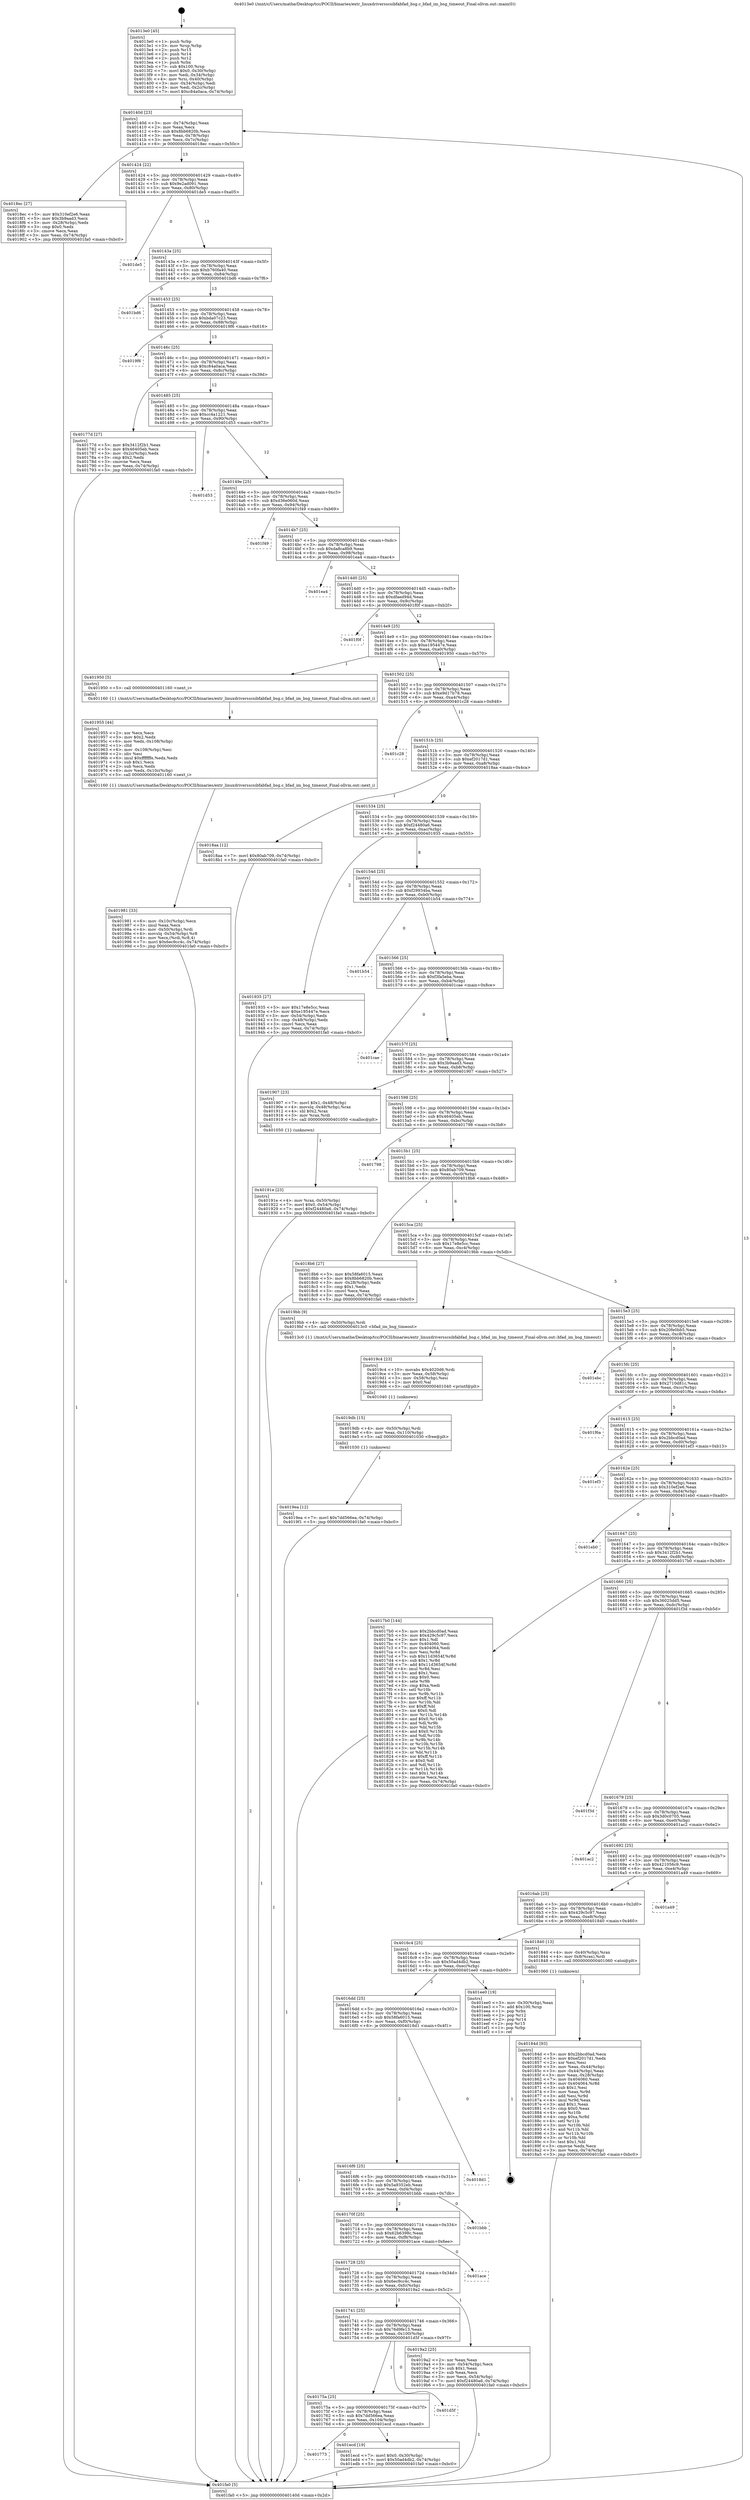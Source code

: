 digraph "0x4013e0" {
  label = "0x4013e0 (/mnt/c/Users/mathe/Desktop/tcc/POCII/binaries/extr_linuxdriversscsibfabfad_bsg.c_bfad_im_bsg_timeout_Final-ollvm.out::main(0))"
  labelloc = "t"
  node[shape=record]

  Entry [label="",width=0.3,height=0.3,shape=circle,fillcolor=black,style=filled]
  "0x40140d" [label="{
     0x40140d [23]\l
     | [instrs]\l
     &nbsp;&nbsp;0x40140d \<+3\>: mov -0x74(%rbp),%eax\l
     &nbsp;&nbsp;0x401410 \<+2\>: mov %eax,%ecx\l
     &nbsp;&nbsp;0x401412 \<+6\>: sub $0x8bb6820b,%ecx\l
     &nbsp;&nbsp;0x401418 \<+3\>: mov %eax,-0x78(%rbp)\l
     &nbsp;&nbsp;0x40141b \<+3\>: mov %ecx,-0x7c(%rbp)\l
     &nbsp;&nbsp;0x40141e \<+6\>: je 00000000004018ec \<main+0x50c\>\l
  }"]
  "0x4018ec" [label="{
     0x4018ec [27]\l
     | [instrs]\l
     &nbsp;&nbsp;0x4018ec \<+5\>: mov $0x310ef2e6,%eax\l
     &nbsp;&nbsp;0x4018f1 \<+5\>: mov $0x3b9aad3,%ecx\l
     &nbsp;&nbsp;0x4018f6 \<+3\>: mov -0x28(%rbp),%edx\l
     &nbsp;&nbsp;0x4018f9 \<+3\>: cmp $0x0,%edx\l
     &nbsp;&nbsp;0x4018fc \<+3\>: cmove %ecx,%eax\l
     &nbsp;&nbsp;0x4018ff \<+3\>: mov %eax,-0x74(%rbp)\l
     &nbsp;&nbsp;0x401902 \<+5\>: jmp 0000000000401fa0 \<main+0xbc0\>\l
  }"]
  "0x401424" [label="{
     0x401424 [22]\l
     | [instrs]\l
     &nbsp;&nbsp;0x401424 \<+5\>: jmp 0000000000401429 \<main+0x49\>\l
     &nbsp;&nbsp;0x401429 \<+3\>: mov -0x78(%rbp),%eax\l
     &nbsp;&nbsp;0x40142c \<+5\>: sub $0x9e2ad091,%eax\l
     &nbsp;&nbsp;0x401431 \<+3\>: mov %eax,-0x80(%rbp)\l
     &nbsp;&nbsp;0x401434 \<+6\>: je 0000000000401de5 \<main+0xa05\>\l
  }"]
  Exit [label="",width=0.3,height=0.3,shape=circle,fillcolor=black,style=filled,peripheries=2]
  "0x401de5" [label="{
     0x401de5\l
  }", style=dashed]
  "0x40143a" [label="{
     0x40143a [25]\l
     | [instrs]\l
     &nbsp;&nbsp;0x40143a \<+5\>: jmp 000000000040143f \<main+0x5f\>\l
     &nbsp;&nbsp;0x40143f \<+3\>: mov -0x78(%rbp),%eax\l
     &nbsp;&nbsp;0x401442 \<+5\>: sub $0xb760fa40,%eax\l
     &nbsp;&nbsp;0x401447 \<+6\>: mov %eax,-0x84(%rbp)\l
     &nbsp;&nbsp;0x40144d \<+6\>: je 0000000000401bd6 \<main+0x7f6\>\l
  }"]
  "0x401773" [label="{
     0x401773\l
  }", style=dashed]
  "0x401bd6" [label="{
     0x401bd6\l
  }", style=dashed]
  "0x401453" [label="{
     0x401453 [25]\l
     | [instrs]\l
     &nbsp;&nbsp;0x401453 \<+5\>: jmp 0000000000401458 \<main+0x78\>\l
     &nbsp;&nbsp;0x401458 \<+3\>: mov -0x78(%rbp),%eax\l
     &nbsp;&nbsp;0x40145b \<+5\>: sub $0xbda07c23,%eax\l
     &nbsp;&nbsp;0x401460 \<+6\>: mov %eax,-0x88(%rbp)\l
     &nbsp;&nbsp;0x401466 \<+6\>: je 00000000004019f6 \<main+0x616\>\l
  }"]
  "0x401ecd" [label="{
     0x401ecd [19]\l
     | [instrs]\l
     &nbsp;&nbsp;0x401ecd \<+7\>: movl $0x0,-0x30(%rbp)\l
     &nbsp;&nbsp;0x401ed4 \<+7\>: movl $0x50ad4db2,-0x74(%rbp)\l
     &nbsp;&nbsp;0x401edb \<+5\>: jmp 0000000000401fa0 \<main+0xbc0\>\l
  }"]
  "0x4019f6" [label="{
     0x4019f6\l
  }", style=dashed]
  "0x40146c" [label="{
     0x40146c [25]\l
     | [instrs]\l
     &nbsp;&nbsp;0x40146c \<+5\>: jmp 0000000000401471 \<main+0x91\>\l
     &nbsp;&nbsp;0x401471 \<+3\>: mov -0x78(%rbp),%eax\l
     &nbsp;&nbsp;0x401474 \<+5\>: sub $0xc84a0aca,%eax\l
     &nbsp;&nbsp;0x401479 \<+6\>: mov %eax,-0x8c(%rbp)\l
     &nbsp;&nbsp;0x40147f \<+6\>: je 000000000040177d \<main+0x39d\>\l
  }"]
  "0x40175a" [label="{
     0x40175a [25]\l
     | [instrs]\l
     &nbsp;&nbsp;0x40175a \<+5\>: jmp 000000000040175f \<main+0x37f\>\l
     &nbsp;&nbsp;0x40175f \<+3\>: mov -0x78(%rbp),%eax\l
     &nbsp;&nbsp;0x401762 \<+5\>: sub $0x7dd566ea,%eax\l
     &nbsp;&nbsp;0x401767 \<+6\>: mov %eax,-0x104(%rbp)\l
     &nbsp;&nbsp;0x40176d \<+6\>: je 0000000000401ecd \<main+0xaed\>\l
  }"]
  "0x40177d" [label="{
     0x40177d [27]\l
     | [instrs]\l
     &nbsp;&nbsp;0x40177d \<+5\>: mov $0x3412f2b1,%eax\l
     &nbsp;&nbsp;0x401782 \<+5\>: mov $0x46405eb,%ecx\l
     &nbsp;&nbsp;0x401787 \<+3\>: mov -0x2c(%rbp),%edx\l
     &nbsp;&nbsp;0x40178a \<+3\>: cmp $0x2,%edx\l
     &nbsp;&nbsp;0x40178d \<+3\>: cmovne %ecx,%eax\l
     &nbsp;&nbsp;0x401790 \<+3\>: mov %eax,-0x74(%rbp)\l
     &nbsp;&nbsp;0x401793 \<+5\>: jmp 0000000000401fa0 \<main+0xbc0\>\l
  }"]
  "0x401485" [label="{
     0x401485 [25]\l
     | [instrs]\l
     &nbsp;&nbsp;0x401485 \<+5\>: jmp 000000000040148a \<main+0xaa\>\l
     &nbsp;&nbsp;0x40148a \<+3\>: mov -0x78(%rbp),%eax\l
     &nbsp;&nbsp;0x40148d \<+5\>: sub $0xcc4a1221,%eax\l
     &nbsp;&nbsp;0x401492 \<+6\>: mov %eax,-0x90(%rbp)\l
     &nbsp;&nbsp;0x401498 \<+6\>: je 0000000000401d53 \<main+0x973\>\l
  }"]
  "0x401fa0" [label="{
     0x401fa0 [5]\l
     | [instrs]\l
     &nbsp;&nbsp;0x401fa0 \<+5\>: jmp 000000000040140d \<main+0x2d\>\l
  }"]
  "0x4013e0" [label="{
     0x4013e0 [45]\l
     | [instrs]\l
     &nbsp;&nbsp;0x4013e0 \<+1\>: push %rbp\l
     &nbsp;&nbsp;0x4013e1 \<+3\>: mov %rsp,%rbp\l
     &nbsp;&nbsp;0x4013e4 \<+2\>: push %r15\l
     &nbsp;&nbsp;0x4013e6 \<+2\>: push %r14\l
     &nbsp;&nbsp;0x4013e8 \<+2\>: push %r12\l
     &nbsp;&nbsp;0x4013ea \<+1\>: push %rbx\l
     &nbsp;&nbsp;0x4013eb \<+7\>: sub $0x100,%rsp\l
     &nbsp;&nbsp;0x4013f2 \<+7\>: movl $0x0,-0x30(%rbp)\l
     &nbsp;&nbsp;0x4013f9 \<+3\>: mov %edi,-0x34(%rbp)\l
     &nbsp;&nbsp;0x4013fc \<+4\>: mov %rsi,-0x40(%rbp)\l
     &nbsp;&nbsp;0x401400 \<+3\>: mov -0x34(%rbp),%edi\l
     &nbsp;&nbsp;0x401403 \<+3\>: mov %edi,-0x2c(%rbp)\l
     &nbsp;&nbsp;0x401406 \<+7\>: movl $0xc84a0aca,-0x74(%rbp)\l
  }"]
  "0x401d5f" [label="{
     0x401d5f\l
  }", style=dashed]
  "0x401d53" [label="{
     0x401d53\l
  }", style=dashed]
  "0x40149e" [label="{
     0x40149e [25]\l
     | [instrs]\l
     &nbsp;&nbsp;0x40149e \<+5\>: jmp 00000000004014a3 \<main+0xc3\>\l
     &nbsp;&nbsp;0x4014a3 \<+3\>: mov -0x78(%rbp),%eax\l
     &nbsp;&nbsp;0x4014a6 \<+5\>: sub $0xd36e060d,%eax\l
     &nbsp;&nbsp;0x4014ab \<+6\>: mov %eax,-0x94(%rbp)\l
     &nbsp;&nbsp;0x4014b1 \<+6\>: je 0000000000401f49 \<main+0xb69\>\l
  }"]
  "0x4019ea" [label="{
     0x4019ea [12]\l
     | [instrs]\l
     &nbsp;&nbsp;0x4019ea \<+7\>: movl $0x7dd566ea,-0x74(%rbp)\l
     &nbsp;&nbsp;0x4019f1 \<+5\>: jmp 0000000000401fa0 \<main+0xbc0\>\l
  }"]
  "0x401f49" [label="{
     0x401f49\l
  }", style=dashed]
  "0x4014b7" [label="{
     0x4014b7 [25]\l
     | [instrs]\l
     &nbsp;&nbsp;0x4014b7 \<+5\>: jmp 00000000004014bc \<main+0xdc\>\l
     &nbsp;&nbsp;0x4014bc \<+3\>: mov -0x78(%rbp),%eax\l
     &nbsp;&nbsp;0x4014bf \<+5\>: sub $0xda8ca8b9,%eax\l
     &nbsp;&nbsp;0x4014c4 \<+6\>: mov %eax,-0x98(%rbp)\l
     &nbsp;&nbsp;0x4014ca \<+6\>: je 0000000000401ea4 \<main+0xac4\>\l
  }"]
  "0x4019db" [label="{
     0x4019db [15]\l
     | [instrs]\l
     &nbsp;&nbsp;0x4019db \<+4\>: mov -0x50(%rbp),%rdi\l
     &nbsp;&nbsp;0x4019df \<+6\>: mov %eax,-0x110(%rbp)\l
     &nbsp;&nbsp;0x4019e5 \<+5\>: call 0000000000401030 \<free@plt\>\l
     | [calls]\l
     &nbsp;&nbsp;0x401030 \{1\} (unknown)\l
  }"]
  "0x401ea4" [label="{
     0x401ea4\l
  }", style=dashed]
  "0x4014d0" [label="{
     0x4014d0 [25]\l
     | [instrs]\l
     &nbsp;&nbsp;0x4014d0 \<+5\>: jmp 00000000004014d5 \<main+0xf5\>\l
     &nbsp;&nbsp;0x4014d5 \<+3\>: mov -0x78(%rbp),%eax\l
     &nbsp;&nbsp;0x4014d8 \<+5\>: sub $0xdfaed94d,%eax\l
     &nbsp;&nbsp;0x4014dd \<+6\>: mov %eax,-0x9c(%rbp)\l
     &nbsp;&nbsp;0x4014e3 \<+6\>: je 0000000000401f0f \<main+0xb2f\>\l
  }"]
  "0x4019c4" [label="{
     0x4019c4 [23]\l
     | [instrs]\l
     &nbsp;&nbsp;0x4019c4 \<+10\>: movabs $0x4020d6,%rdi\l
     &nbsp;&nbsp;0x4019ce \<+3\>: mov %eax,-0x58(%rbp)\l
     &nbsp;&nbsp;0x4019d1 \<+3\>: mov -0x58(%rbp),%esi\l
     &nbsp;&nbsp;0x4019d4 \<+2\>: mov $0x0,%al\l
     &nbsp;&nbsp;0x4019d6 \<+5\>: call 0000000000401040 \<printf@plt\>\l
     | [calls]\l
     &nbsp;&nbsp;0x401040 \{1\} (unknown)\l
  }"]
  "0x401f0f" [label="{
     0x401f0f\l
  }", style=dashed]
  "0x4014e9" [label="{
     0x4014e9 [25]\l
     | [instrs]\l
     &nbsp;&nbsp;0x4014e9 \<+5\>: jmp 00000000004014ee \<main+0x10e\>\l
     &nbsp;&nbsp;0x4014ee \<+3\>: mov -0x78(%rbp),%eax\l
     &nbsp;&nbsp;0x4014f1 \<+5\>: sub $0xe195447e,%eax\l
     &nbsp;&nbsp;0x4014f6 \<+6\>: mov %eax,-0xa0(%rbp)\l
     &nbsp;&nbsp;0x4014fc \<+6\>: je 0000000000401950 \<main+0x570\>\l
  }"]
  "0x401741" [label="{
     0x401741 [25]\l
     | [instrs]\l
     &nbsp;&nbsp;0x401741 \<+5\>: jmp 0000000000401746 \<main+0x366\>\l
     &nbsp;&nbsp;0x401746 \<+3\>: mov -0x78(%rbp),%eax\l
     &nbsp;&nbsp;0x401749 \<+5\>: sub $0x76d9fe13,%eax\l
     &nbsp;&nbsp;0x40174e \<+6\>: mov %eax,-0x100(%rbp)\l
     &nbsp;&nbsp;0x401754 \<+6\>: je 0000000000401d5f \<main+0x97f\>\l
  }"]
  "0x401950" [label="{
     0x401950 [5]\l
     | [instrs]\l
     &nbsp;&nbsp;0x401950 \<+5\>: call 0000000000401160 \<next_i\>\l
     | [calls]\l
     &nbsp;&nbsp;0x401160 \{1\} (/mnt/c/Users/mathe/Desktop/tcc/POCII/binaries/extr_linuxdriversscsibfabfad_bsg.c_bfad_im_bsg_timeout_Final-ollvm.out::next_i)\l
  }"]
  "0x401502" [label="{
     0x401502 [25]\l
     | [instrs]\l
     &nbsp;&nbsp;0x401502 \<+5\>: jmp 0000000000401507 \<main+0x127\>\l
     &nbsp;&nbsp;0x401507 \<+3\>: mov -0x78(%rbp),%eax\l
     &nbsp;&nbsp;0x40150a \<+5\>: sub $0xe9d17b78,%eax\l
     &nbsp;&nbsp;0x40150f \<+6\>: mov %eax,-0xa4(%rbp)\l
     &nbsp;&nbsp;0x401515 \<+6\>: je 0000000000401c28 \<main+0x848\>\l
  }"]
  "0x4019a2" [label="{
     0x4019a2 [25]\l
     | [instrs]\l
     &nbsp;&nbsp;0x4019a2 \<+2\>: xor %eax,%eax\l
     &nbsp;&nbsp;0x4019a4 \<+3\>: mov -0x54(%rbp),%ecx\l
     &nbsp;&nbsp;0x4019a7 \<+3\>: sub $0x1,%eax\l
     &nbsp;&nbsp;0x4019aa \<+2\>: sub %eax,%ecx\l
     &nbsp;&nbsp;0x4019ac \<+3\>: mov %ecx,-0x54(%rbp)\l
     &nbsp;&nbsp;0x4019af \<+7\>: movl $0xf24480a6,-0x74(%rbp)\l
     &nbsp;&nbsp;0x4019b6 \<+5\>: jmp 0000000000401fa0 \<main+0xbc0\>\l
  }"]
  "0x401c28" [label="{
     0x401c28\l
  }", style=dashed]
  "0x40151b" [label="{
     0x40151b [25]\l
     | [instrs]\l
     &nbsp;&nbsp;0x40151b \<+5\>: jmp 0000000000401520 \<main+0x140\>\l
     &nbsp;&nbsp;0x401520 \<+3\>: mov -0x78(%rbp),%eax\l
     &nbsp;&nbsp;0x401523 \<+5\>: sub $0xef2017d1,%eax\l
     &nbsp;&nbsp;0x401528 \<+6\>: mov %eax,-0xa8(%rbp)\l
     &nbsp;&nbsp;0x40152e \<+6\>: je 00000000004018aa \<main+0x4ca\>\l
  }"]
  "0x401728" [label="{
     0x401728 [25]\l
     | [instrs]\l
     &nbsp;&nbsp;0x401728 \<+5\>: jmp 000000000040172d \<main+0x34d\>\l
     &nbsp;&nbsp;0x40172d \<+3\>: mov -0x78(%rbp),%eax\l
     &nbsp;&nbsp;0x401730 \<+5\>: sub $0x6ec9cc4c,%eax\l
     &nbsp;&nbsp;0x401735 \<+6\>: mov %eax,-0xfc(%rbp)\l
     &nbsp;&nbsp;0x40173b \<+6\>: je 00000000004019a2 \<main+0x5c2\>\l
  }"]
  "0x4018aa" [label="{
     0x4018aa [12]\l
     | [instrs]\l
     &nbsp;&nbsp;0x4018aa \<+7\>: movl $0x80ab709,-0x74(%rbp)\l
     &nbsp;&nbsp;0x4018b1 \<+5\>: jmp 0000000000401fa0 \<main+0xbc0\>\l
  }"]
  "0x401534" [label="{
     0x401534 [25]\l
     | [instrs]\l
     &nbsp;&nbsp;0x401534 \<+5\>: jmp 0000000000401539 \<main+0x159\>\l
     &nbsp;&nbsp;0x401539 \<+3\>: mov -0x78(%rbp),%eax\l
     &nbsp;&nbsp;0x40153c \<+5\>: sub $0xf24480a6,%eax\l
     &nbsp;&nbsp;0x401541 \<+6\>: mov %eax,-0xac(%rbp)\l
     &nbsp;&nbsp;0x401547 \<+6\>: je 0000000000401935 \<main+0x555\>\l
  }"]
  "0x401ace" [label="{
     0x401ace\l
  }", style=dashed]
  "0x401935" [label="{
     0x401935 [27]\l
     | [instrs]\l
     &nbsp;&nbsp;0x401935 \<+5\>: mov $0x17e8e5cc,%eax\l
     &nbsp;&nbsp;0x40193a \<+5\>: mov $0xe195447e,%ecx\l
     &nbsp;&nbsp;0x40193f \<+3\>: mov -0x54(%rbp),%edx\l
     &nbsp;&nbsp;0x401942 \<+3\>: cmp -0x48(%rbp),%edx\l
     &nbsp;&nbsp;0x401945 \<+3\>: cmovl %ecx,%eax\l
     &nbsp;&nbsp;0x401948 \<+3\>: mov %eax,-0x74(%rbp)\l
     &nbsp;&nbsp;0x40194b \<+5\>: jmp 0000000000401fa0 \<main+0xbc0\>\l
  }"]
  "0x40154d" [label="{
     0x40154d [25]\l
     | [instrs]\l
     &nbsp;&nbsp;0x40154d \<+5\>: jmp 0000000000401552 \<main+0x172\>\l
     &nbsp;&nbsp;0x401552 \<+3\>: mov -0x78(%rbp),%eax\l
     &nbsp;&nbsp;0x401555 \<+5\>: sub $0xf29934ba,%eax\l
     &nbsp;&nbsp;0x40155a \<+6\>: mov %eax,-0xb0(%rbp)\l
     &nbsp;&nbsp;0x401560 \<+6\>: je 0000000000401b54 \<main+0x774\>\l
  }"]
  "0x40170f" [label="{
     0x40170f [25]\l
     | [instrs]\l
     &nbsp;&nbsp;0x40170f \<+5\>: jmp 0000000000401714 \<main+0x334\>\l
     &nbsp;&nbsp;0x401714 \<+3\>: mov -0x78(%rbp),%eax\l
     &nbsp;&nbsp;0x401717 \<+5\>: sub $0x62b6398c,%eax\l
     &nbsp;&nbsp;0x40171c \<+6\>: mov %eax,-0xf8(%rbp)\l
     &nbsp;&nbsp;0x401722 \<+6\>: je 0000000000401ace \<main+0x6ee\>\l
  }"]
  "0x401b54" [label="{
     0x401b54\l
  }", style=dashed]
  "0x401566" [label="{
     0x401566 [25]\l
     | [instrs]\l
     &nbsp;&nbsp;0x401566 \<+5\>: jmp 000000000040156b \<main+0x18b\>\l
     &nbsp;&nbsp;0x40156b \<+3\>: mov -0x78(%rbp),%eax\l
     &nbsp;&nbsp;0x40156e \<+5\>: sub $0xf3fa5eba,%eax\l
     &nbsp;&nbsp;0x401573 \<+6\>: mov %eax,-0xb4(%rbp)\l
     &nbsp;&nbsp;0x401579 \<+6\>: je 0000000000401cae \<main+0x8ce\>\l
  }"]
  "0x401bbb" [label="{
     0x401bbb\l
  }", style=dashed]
  "0x401cae" [label="{
     0x401cae\l
  }", style=dashed]
  "0x40157f" [label="{
     0x40157f [25]\l
     | [instrs]\l
     &nbsp;&nbsp;0x40157f \<+5\>: jmp 0000000000401584 \<main+0x1a4\>\l
     &nbsp;&nbsp;0x401584 \<+3\>: mov -0x78(%rbp),%eax\l
     &nbsp;&nbsp;0x401587 \<+5\>: sub $0x3b9aad3,%eax\l
     &nbsp;&nbsp;0x40158c \<+6\>: mov %eax,-0xb8(%rbp)\l
     &nbsp;&nbsp;0x401592 \<+6\>: je 0000000000401907 \<main+0x527\>\l
  }"]
  "0x4016f6" [label="{
     0x4016f6 [25]\l
     | [instrs]\l
     &nbsp;&nbsp;0x4016f6 \<+5\>: jmp 00000000004016fb \<main+0x31b\>\l
     &nbsp;&nbsp;0x4016fb \<+3\>: mov -0x78(%rbp),%eax\l
     &nbsp;&nbsp;0x4016fe \<+5\>: sub $0x5a9352eb,%eax\l
     &nbsp;&nbsp;0x401703 \<+6\>: mov %eax,-0xf4(%rbp)\l
     &nbsp;&nbsp;0x401709 \<+6\>: je 0000000000401bbb \<main+0x7db\>\l
  }"]
  "0x401907" [label="{
     0x401907 [23]\l
     | [instrs]\l
     &nbsp;&nbsp;0x401907 \<+7\>: movl $0x1,-0x48(%rbp)\l
     &nbsp;&nbsp;0x40190e \<+4\>: movslq -0x48(%rbp),%rax\l
     &nbsp;&nbsp;0x401912 \<+4\>: shl $0x2,%rax\l
     &nbsp;&nbsp;0x401916 \<+3\>: mov %rax,%rdi\l
     &nbsp;&nbsp;0x401919 \<+5\>: call 0000000000401050 \<malloc@plt\>\l
     | [calls]\l
     &nbsp;&nbsp;0x401050 \{1\} (unknown)\l
  }"]
  "0x401598" [label="{
     0x401598 [25]\l
     | [instrs]\l
     &nbsp;&nbsp;0x401598 \<+5\>: jmp 000000000040159d \<main+0x1bd\>\l
     &nbsp;&nbsp;0x40159d \<+3\>: mov -0x78(%rbp),%eax\l
     &nbsp;&nbsp;0x4015a0 \<+5\>: sub $0x46405eb,%eax\l
     &nbsp;&nbsp;0x4015a5 \<+6\>: mov %eax,-0xbc(%rbp)\l
     &nbsp;&nbsp;0x4015ab \<+6\>: je 0000000000401798 \<main+0x3b8\>\l
  }"]
  "0x4018d1" [label="{
     0x4018d1\l
  }", style=dashed]
  "0x401798" [label="{
     0x401798\l
  }", style=dashed]
  "0x4015b1" [label="{
     0x4015b1 [25]\l
     | [instrs]\l
     &nbsp;&nbsp;0x4015b1 \<+5\>: jmp 00000000004015b6 \<main+0x1d6\>\l
     &nbsp;&nbsp;0x4015b6 \<+3\>: mov -0x78(%rbp),%eax\l
     &nbsp;&nbsp;0x4015b9 \<+5\>: sub $0x80ab709,%eax\l
     &nbsp;&nbsp;0x4015be \<+6\>: mov %eax,-0xc0(%rbp)\l
     &nbsp;&nbsp;0x4015c4 \<+6\>: je 00000000004018b6 \<main+0x4d6\>\l
  }"]
  "0x4016dd" [label="{
     0x4016dd [25]\l
     | [instrs]\l
     &nbsp;&nbsp;0x4016dd \<+5\>: jmp 00000000004016e2 \<main+0x302\>\l
     &nbsp;&nbsp;0x4016e2 \<+3\>: mov -0x78(%rbp),%eax\l
     &nbsp;&nbsp;0x4016e5 \<+5\>: sub $0x58fa6015,%eax\l
     &nbsp;&nbsp;0x4016ea \<+6\>: mov %eax,-0xf0(%rbp)\l
     &nbsp;&nbsp;0x4016f0 \<+6\>: je 00000000004018d1 \<main+0x4f1\>\l
  }"]
  "0x4018b6" [label="{
     0x4018b6 [27]\l
     | [instrs]\l
     &nbsp;&nbsp;0x4018b6 \<+5\>: mov $0x58fa6015,%eax\l
     &nbsp;&nbsp;0x4018bb \<+5\>: mov $0x8bb6820b,%ecx\l
     &nbsp;&nbsp;0x4018c0 \<+3\>: mov -0x28(%rbp),%edx\l
     &nbsp;&nbsp;0x4018c3 \<+3\>: cmp $0x1,%edx\l
     &nbsp;&nbsp;0x4018c6 \<+3\>: cmovl %ecx,%eax\l
     &nbsp;&nbsp;0x4018c9 \<+3\>: mov %eax,-0x74(%rbp)\l
     &nbsp;&nbsp;0x4018cc \<+5\>: jmp 0000000000401fa0 \<main+0xbc0\>\l
  }"]
  "0x4015ca" [label="{
     0x4015ca [25]\l
     | [instrs]\l
     &nbsp;&nbsp;0x4015ca \<+5\>: jmp 00000000004015cf \<main+0x1ef\>\l
     &nbsp;&nbsp;0x4015cf \<+3\>: mov -0x78(%rbp),%eax\l
     &nbsp;&nbsp;0x4015d2 \<+5\>: sub $0x17e8e5cc,%eax\l
     &nbsp;&nbsp;0x4015d7 \<+6\>: mov %eax,-0xc4(%rbp)\l
     &nbsp;&nbsp;0x4015dd \<+6\>: je 00000000004019bb \<main+0x5db\>\l
  }"]
  "0x401ee0" [label="{
     0x401ee0 [19]\l
     | [instrs]\l
     &nbsp;&nbsp;0x401ee0 \<+3\>: mov -0x30(%rbp),%eax\l
     &nbsp;&nbsp;0x401ee3 \<+7\>: add $0x100,%rsp\l
     &nbsp;&nbsp;0x401eea \<+1\>: pop %rbx\l
     &nbsp;&nbsp;0x401eeb \<+2\>: pop %r12\l
     &nbsp;&nbsp;0x401eed \<+2\>: pop %r14\l
     &nbsp;&nbsp;0x401eef \<+2\>: pop %r15\l
     &nbsp;&nbsp;0x401ef1 \<+1\>: pop %rbp\l
     &nbsp;&nbsp;0x401ef2 \<+1\>: ret\l
  }"]
  "0x4019bb" [label="{
     0x4019bb [9]\l
     | [instrs]\l
     &nbsp;&nbsp;0x4019bb \<+4\>: mov -0x50(%rbp),%rdi\l
     &nbsp;&nbsp;0x4019bf \<+5\>: call 00000000004013c0 \<bfad_im_bsg_timeout\>\l
     | [calls]\l
     &nbsp;&nbsp;0x4013c0 \{1\} (/mnt/c/Users/mathe/Desktop/tcc/POCII/binaries/extr_linuxdriversscsibfabfad_bsg.c_bfad_im_bsg_timeout_Final-ollvm.out::bfad_im_bsg_timeout)\l
  }"]
  "0x4015e3" [label="{
     0x4015e3 [25]\l
     | [instrs]\l
     &nbsp;&nbsp;0x4015e3 \<+5\>: jmp 00000000004015e8 \<main+0x208\>\l
     &nbsp;&nbsp;0x4015e8 \<+3\>: mov -0x78(%rbp),%eax\l
     &nbsp;&nbsp;0x4015eb \<+5\>: sub $0x20fe0bb5,%eax\l
     &nbsp;&nbsp;0x4015f0 \<+6\>: mov %eax,-0xc8(%rbp)\l
     &nbsp;&nbsp;0x4015f6 \<+6\>: je 0000000000401ebc \<main+0xadc\>\l
  }"]
  "0x401981" [label="{
     0x401981 [33]\l
     | [instrs]\l
     &nbsp;&nbsp;0x401981 \<+6\>: mov -0x10c(%rbp),%ecx\l
     &nbsp;&nbsp;0x401987 \<+3\>: imul %eax,%ecx\l
     &nbsp;&nbsp;0x40198a \<+4\>: mov -0x50(%rbp),%rdi\l
     &nbsp;&nbsp;0x40198e \<+4\>: movslq -0x54(%rbp),%r8\l
     &nbsp;&nbsp;0x401992 \<+4\>: mov %ecx,(%rdi,%r8,4)\l
     &nbsp;&nbsp;0x401996 \<+7\>: movl $0x6ec9cc4c,-0x74(%rbp)\l
     &nbsp;&nbsp;0x40199d \<+5\>: jmp 0000000000401fa0 \<main+0xbc0\>\l
  }"]
  "0x401ebc" [label="{
     0x401ebc\l
  }", style=dashed]
  "0x4015fc" [label="{
     0x4015fc [25]\l
     | [instrs]\l
     &nbsp;&nbsp;0x4015fc \<+5\>: jmp 0000000000401601 \<main+0x221\>\l
     &nbsp;&nbsp;0x401601 \<+3\>: mov -0x78(%rbp),%eax\l
     &nbsp;&nbsp;0x401604 \<+5\>: sub $0x2710d81c,%eax\l
     &nbsp;&nbsp;0x401609 \<+6\>: mov %eax,-0xcc(%rbp)\l
     &nbsp;&nbsp;0x40160f \<+6\>: je 0000000000401f6a \<main+0xb8a\>\l
  }"]
  "0x401955" [label="{
     0x401955 [44]\l
     | [instrs]\l
     &nbsp;&nbsp;0x401955 \<+2\>: xor %ecx,%ecx\l
     &nbsp;&nbsp;0x401957 \<+5\>: mov $0x2,%edx\l
     &nbsp;&nbsp;0x40195c \<+6\>: mov %edx,-0x108(%rbp)\l
     &nbsp;&nbsp;0x401962 \<+1\>: cltd\l
     &nbsp;&nbsp;0x401963 \<+6\>: mov -0x108(%rbp),%esi\l
     &nbsp;&nbsp;0x401969 \<+2\>: idiv %esi\l
     &nbsp;&nbsp;0x40196b \<+6\>: imul $0xfffffffe,%edx,%edx\l
     &nbsp;&nbsp;0x401971 \<+3\>: sub $0x1,%ecx\l
     &nbsp;&nbsp;0x401974 \<+2\>: sub %ecx,%edx\l
     &nbsp;&nbsp;0x401976 \<+6\>: mov %edx,-0x10c(%rbp)\l
     &nbsp;&nbsp;0x40197c \<+5\>: call 0000000000401160 \<next_i\>\l
     | [calls]\l
     &nbsp;&nbsp;0x401160 \{1\} (/mnt/c/Users/mathe/Desktop/tcc/POCII/binaries/extr_linuxdriversscsibfabfad_bsg.c_bfad_im_bsg_timeout_Final-ollvm.out::next_i)\l
  }"]
  "0x401f6a" [label="{
     0x401f6a\l
  }", style=dashed]
  "0x401615" [label="{
     0x401615 [25]\l
     | [instrs]\l
     &nbsp;&nbsp;0x401615 \<+5\>: jmp 000000000040161a \<main+0x23a\>\l
     &nbsp;&nbsp;0x40161a \<+3\>: mov -0x78(%rbp),%eax\l
     &nbsp;&nbsp;0x40161d \<+5\>: sub $0x2bbcd0ad,%eax\l
     &nbsp;&nbsp;0x401622 \<+6\>: mov %eax,-0xd0(%rbp)\l
     &nbsp;&nbsp;0x401628 \<+6\>: je 0000000000401ef3 \<main+0xb13\>\l
  }"]
  "0x40191e" [label="{
     0x40191e [23]\l
     | [instrs]\l
     &nbsp;&nbsp;0x40191e \<+4\>: mov %rax,-0x50(%rbp)\l
     &nbsp;&nbsp;0x401922 \<+7\>: movl $0x0,-0x54(%rbp)\l
     &nbsp;&nbsp;0x401929 \<+7\>: movl $0xf24480a6,-0x74(%rbp)\l
     &nbsp;&nbsp;0x401930 \<+5\>: jmp 0000000000401fa0 \<main+0xbc0\>\l
  }"]
  "0x401ef3" [label="{
     0x401ef3\l
  }", style=dashed]
  "0x40162e" [label="{
     0x40162e [25]\l
     | [instrs]\l
     &nbsp;&nbsp;0x40162e \<+5\>: jmp 0000000000401633 \<main+0x253\>\l
     &nbsp;&nbsp;0x401633 \<+3\>: mov -0x78(%rbp),%eax\l
     &nbsp;&nbsp;0x401636 \<+5\>: sub $0x310ef2e6,%eax\l
     &nbsp;&nbsp;0x40163b \<+6\>: mov %eax,-0xd4(%rbp)\l
     &nbsp;&nbsp;0x401641 \<+6\>: je 0000000000401eb0 \<main+0xad0\>\l
  }"]
  "0x40184d" [label="{
     0x40184d [93]\l
     | [instrs]\l
     &nbsp;&nbsp;0x40184d \<+5\>: mov $0x2bbcd0ad,%ecx\l
     &nbsp;&nbsp;0x401852 \<+5\>: mov $0xef2017d1,%edx\l
     &nbsp;&nbsp;0x401857 \<+2\>: xor %esi,%esi\l
     &nbsp;&nbsp;0x401859 \<+3\>: mov %eax,-0x44(%rbp)\l
     &nbsp;&nbsp;0x40185c \<+3\>: mov -0x44(%rbp),%eax\l
     &nbsp;&nbsp;0x40185f \<+3\>: mov %eax,-0x28(%rbp)\l
     &nbsp;&nbsp;0x401862 \<+7\>: mov 0x404060,%eax\l
     &nbsp;&nbsp;0x401869 \<+8\>: mov 0x404064,%r8d\l
     &nbsp;&nbsp;0x401871 \<+3\>: sub $0x1,%esi\l
     &nbsp;&nbsp;0x401874 \<+3\>: mov %eax,%r9d\l
     &nbsp;&nbsp;0x401877 \<+3\>: add %esi,%r9d\l
     &nbsp;&nbsp;0x40187a \<+4\>: imul %r9d,%eax\l
     &nbsp;&nbsp;0x40187e \<+3\>: and $0x1,%eax\l
     &nbsp;&nbsp;0x401881 \<+3\>: cmp $0x0,%eax\l
     &nbsp;&nbsp;0x401884 \<+4\>: sete %r10b\l
     &nbsp;&nbsp;0x401888 \<+4\>: cmp $0xa,%r8d\l
     &nbsp;&nbsp;0x40188c \<+4\>: setl %r11b\l
     &nbsp;&nbsp;0x401890 \<+3\>: mov %r10b,%bl\l
     &nbsp;&nbsp;0x401893 \<+3\>: and %r11b,%bl\l
     &nbsp;&nbsp;0x401896 \<+3\>: xor %r11b,%r10b\l
     &nbsp;&nbsp;0x401899 \<+3\>: or %r10b,%bl\l
     &nbsp;&nbsp;0x40189c \<+3\>: test $0x1,%bl\l
     &nbsp;&nbsp;0x40189f \<+3\>: cmovne %edx,%ecx\l
     &nbsp;&nbsp;0x4018a2 \<+3\>: mov %ecx,-0x74(%rbp)\l
     &nbsp;&nbsp;0x4018a5 \<+5\>: jmp 0000000000401fa0 \<main+0xbc0\>\l
  }"]
  "0x401eb0" [label="{
     0x401eb0\l
  }", style=dashed]
  "0x401647" [label="{
     0x401647 [25]\l
     | [instrs]\l
     &nbsp;&nbsp;0x401647 \<+5\>: jmp 000000000040164c \<main+0x26c\>\l
     &nbsp;&nbsp;0x40164c \<+3\>: mov -0x78(%rbp),%eax\l
     &nbsp;&nbsp;0x40164f \<+5\>: sub $0x3412f2b1,%eax\l
     &nbsp;&nbsp;0x401654 \<+6\>: mov %eax,-0xd8(%rbp)\l
     &nbsp;&nbsp;0x40165a \<+6\>: je 00000000004017b0 \<main+0x3d0\>\l
  }"]
  "0x4016c4" [label="{
     0x4016c4 [25]\l
     | [instrs]\l
     &nbsp;&nbsp;0x4016c4 \<+5\>: jmp 00000000004016c9 \<main+0x2e9\>\l
     &nbsp;&nbsp;0x4016c9 \<+3\>: mov -0x78(%rbp),%eax\l
     &nbsp;&nbsp;0x4016cc \<+5\>: sub $0x50ad4db2,%eax\l
     &nbsp;&nbsp;0x4016d1 \<+6\>: mov %eax,-0xec(%rbp)\l
     &nbsp;&nbsp;0x4016d7 \<+6\>: je 0000000000401ee0 \<main+0xb00\>\l
  }"]
  "0x4017b0" [label="{
     0x4017b0 [144]\l
     | [instrs]\l
     &nbsp;&nbsp;0x4017b0 \<+5\>: mov $0x2bbcd0ad,%eax\l
     &nbsp;&nbsp;0x4017b5 \<+5\>: mov $0x429c5c97,%ecx\l
     &nbsp;&nbsp;0x4017ba \<+2\>: mov $0x1,%dl\l
     &nbsp;&nbsp;0x4017bc \<+7\>: mov 0x404060,%esi\l
     &nbsp;&nbsp;0x4017c3 \<+7\>: mov 0x404064,%edi\l
     &nbsp;&nbsp;0x4017ca \<+3\>: mov %esi,%r8d\l
     &nbsp;&nbsp;0x4017cd \<+7\>: sub $0x11d3654f,%r8d\l
     &nbsp;&nbsp;0x4017d4 \<+4\>: sub $0x1,%r8d\l
     &nbsp;&nbsp;0x4017d8 \<+7\>: add $0x11d3654f,%r8d\l
     &nbsp;&nbsp;0x4017df \<+4\>: imul %r8d,%esi\l
     &nbsp;&nbsp;0x4017e3 \<+3\>: and $0x1,%esi\l
     &nbsp;&nbsp;0x4017e6 \<+3\>: cmp $0x0,%esi\l
     &nbsp;&nbsp;0x4017e9 \<+4\>: sete %r9b\l
     &nbsp;&nbsp;0x4017ed \<+3\>: cmp $0xa,%edi\l
     &nbsp;&nbsp;0x4017f0 \<+4\>: setl %r10b\l
     &nbsp;&nbsp;0x4017f4 \<+3\>: mov %r9b,%r11b\l
     &nbsp;&nbsp;0x4017f7 \<+4\>: xor $0xff,%r11b\l
     &nbsp;&nbsp;0x4017fb \<+3\>: mov %r10b,%bl\l
     &nbsp;&nbsp;0x4017fe \<+3\>: xor $0xff,%bl\l
     &nbsp;&nbsp;0x401801 \<+3\>: xor $0x0,%dl\l
     &nbsp;&nbsp;0x401804 \<+3\>: mov %r11b,%r14b\l
     &nbsp;&nbsp;0x401807 \<+4\>: and $0x0,%r14b\l
     &nbsp;&nbsp;0x40180b \<+3\>: and %dl,%r9b\l
     &nbsp;&nbsp;0x40180e \<+3\>: mov %bl,%r15b\l
     &nbsp;&nbsp;0x401811 \<+4\>: and $0x0,%r15b\l
     &nbsp;&nbsp;0x401815 \<+3\>: and %dl,%r10b\l
     &nbsp;&nbsp;0x401818 \<+3\>: or %r9b,%r14b\l
     &nbsp;&nbsp;0x40181b \<+3\>: or %r10b,%r15b\l
     &nbsp;&nbsp;0x40181e \<+3\>: xor %r15b,%r14b\l
     &nbsp;&nbsp;0x401821 \<+3\>: or %bl,%r11b\l
     &nbsp;&nbsp;0x401824 \<+4\>: xor $0xff,%r11b\l
     &nbsp;&nbsp;0x401828 \<+3\>: or $0x0,%dl\l
     &nbsp;&nbsp;0x40182b \<+3\>: and %dl,%r11b\l
     &nbsp;&nbsp;0x40182e \<+3\>: or %r11b,%r14b\l
     &nbsp;&nbsp;0x401831 \<+4\>: test $0x1,%r14b\l
     &nbsp;&nbsp;0x401835 \<+3\>: cmovne %ecx,%eax\l
     &nbsp;&nbsp;0x401838 \<+3\>: mov %eax,-0x74(%rbp)\l
     &nbsp;&nbsp;0x40183b \<+5\>: jmp 0000000000401fa0 \<main+0xbc0\>\l
  }"]
  "0x401660" [label="{
     0x401660 [25]\l
     | [instrs]\l
     &nbsp;&nbsp;0x401660 \<+5\>: jmp 0000000000401665 \<main+0x285\>\l
     &nbsp;&nbsp;0x401665 \<+3\>: mov -0x78(%rbp),%eax\l
     &nbsp;&nbsp;0x401668 \<+5\>: sub $0x36025dd5,%eax\l
     &nbsp;&nbsp;0x40166d \<+6\>: mov %eax,-0xdc(%rbp)\l
     &nbsp;&nbsp;0x401673 \<+6\>: je 0000000000401f3d \<main+0xb5d\>\l
  }"]
  "0x401840" [label="{
     0x401840 [13]\l
     | [instrs]\l
     &nbsp;&nbsp;0x401840 \<+4\>: mov -0x40(%rbp),%rax\l
     &nbsp;&nbsp;0x401844 \<+4\>: mov 0x8(%rax),%rdi\l
     &nbsp;&nbsp;0x401848 \<+5\>: call 0000000000401060 \<atoi@plt\>\l
     | [calls]\l
     &nbsp;&nbsp;0x401060 \{1\} (unknown)\l
  }"]
  "0x401f3d" [label="{
     0x401f3d\l
  }", style=dashed]
  "0x401679" [label="{
     0x401679 [25]\l
     | [instrs]\l
     &nbsp;&nbsp;0x401679 \<+5\>: jmp 000000000040167e \<main+0x29e\>\l
     &nbsp;&nbsp;0x40167e \<+3\>: mov -0x78(%rbp),%eax\l
     &nbsp;&nbsp;0x401681 \<+5\>: sub $0x3d0c0705,%eax\l
     &nbsp;&nbsp;0x401686 \<+6\>: mov %eax,-0xe0(%rbp)\l
     &nbsp;&nbsp;0x40168c \<+6\>: je 0000000000401ac2 \<main+0x6e2\>\l
  }"]
  "0x4016ab" [label="{
     0x4016ab [25]\l
     | [instrs]\l
     &nbsp;&nbsp;0x4016ab \<+5\>: jmp 00000000004016b0 \<main+0x2d0\>\l
     &nbsp;&nbsp;0x4016b0 \<+3\>: mov -0x78(%rbp),%eax\l
     &nbsp;&nbsp;0x4016b3 \<+5\>: sub $0x429c5c97,%eax\l
     &nbsp;&nbsp;0x4016b8 \<+6\>: mov %eax,-0xe8(%rbp)\l
     &nbsp;&nbsp;0x4016be \<+6\>: je 0000000000401840 \<main+0x460\>\l
  }"]
  "0x401ac2" [label="{
     0x401ac2\l
  }", style=dashed]
  "0x401692" [label="{
     0x401692 [25]\l
     | [instrs]\l
     &nbsp;&nbsp;0x401692 \<+5\>: jmp 0000000000401697 \<main+0x2b7\>\l
     &nbsp;&nbsp;0x401697 \<+3\>: mov -0x78(%rbp),%eax\l
     &nbsp;&nbsp;0x40169a \<+5\>: sub $0x421056c9,%eax\l
     &nbsp;&nbsp;0x40169f \<+6\>: mov %eax,-0xe4(%rbp)\l
     &nbsp;&nbsp;0x4016a5 \<+6\>: je 0000000000401a49 \<main+0x669\>\l
  }"]
  "0x401a49" [label="{
     0x401a49\l
  }", style=dashed]
  Entry -> "0x4013e0" [label=" 1"]
  "0x40140d" -> "0x4018ec" [label=" 1"]
  "0x40140d" -> "0x401424" [label=" 13"]
  "0x401ee0" -> Exit [label=" 1"]
  "0x401424" -> "0x401de5" [label=" 0"]
  "0x401424" -> "0x40143a" [label=" 13"]
  "0x401ecd" -> "0x401fa0" [label=" 1"]
  "0x40143a" -> "0x401bd6" [label=" 0"]
  "0x40143a" -> "0x401453" [label=" 13"]
  "0x40175a" -> "0x401773" [label=" 0"]
  "0x401453" -> "0x4019f6" [label=" 0"]
  "0x401453" -> "0x40146c" [label=" 13"]
  "0x40175a" -> "0x401ecd" [label=" 1"]
  "0x40146c" -> "0x40177d" [label=" 1"]
  "0x40146c" -> "0x401485" [label=" 12"]
  "0x40177d" -> "0x401fa0" [label=" 1"]
  "0x4013e0" -> "0x40140d" [label=" 1"]
  "0x401fa0" -> "0x40140d" [label=" 13"]
  "0x401741" -> "0x40175a" [label=" 1"]
  "0x401485" -> "0x401d53" [label=" 0"]
  "0x401485" -> "0x40149e" [label=" 12"]
  "0x401741" -> "0x401d5f" [label=" 0"]
  "0x40149e" -> "0x401f49" [label=" 0"]
  "0x40149e" -> "0x4014b7" [label=" 12"]
  "0x4019ea" -> "0x401fa0" [label=" 1"]
  "0x4014b7" -> "0x401ea4" [label=" 0"]
  "0x4014b7" -> "0x4014d0" [label=" 12"]
  "0x4019db" -> "0x4019ea" [label=" 1"]
  "0x4014d0" -> "0x401f0f" [label=" 0"]
  "0x4014d0" -> "0x4014e9" [label=" 12"]
  "0x4019c4" -> "0x4019db" [label=" 1"]
  "0x4014e9" -> "0x401950" [label=" 1"]
  "0x4014e9" -> "0x401502" [label=" 11"]
  "0x4019bb" -> "0x4019c4" [label=" 1"]
  "0x401502" -> "0x401c28" [label=" 0"]
  "0x401502" -> "0x40151b" [label=" 11"]
  "0x4019a2" -> "0x401fa0" [label=" 1"]
  "0x40151b" -> "0x4018aa" [label=" 1"]
  "0x40151b" -> "0x401534" [label=" 10"]
  "0x401728" -> "0x4019a2" [label=" 1"]
  "0x401534" -> "0x401935" [label=" 2"]
  "0x401534" -> "0x40154d" [label=" 8"]
  "0x401728" -> "0x401741" [label=" 1"]
  "0x40154d" -> "0x401b54" [label=" 0"]
  "0x40154d" -> "0x401566" [label=" 8"]
  "0x40170f" -> "0x401ace" [label=" 0"]
  "0x401566" -> "0x401cae" [label=" 0"]
  "0x401566" -> "0x40157f" [label=" 8"]
  "0x40170f" -> "0x401728" [label=" 2"]
  "0x40157f" -> "0x401907" [label=" 1"]
  "0x40157f" -> "0x401598" [label=" 7"]
  "0x4016f6" -> "0x401bbb" [label=" 0"]
  "0x401598" -> "0x401798" [label=" 0"]
  "0x401598" -> "0x4015b1" [label=" 7"]
  "0x4016f6" -> "0x40170f" [label=" 2"]
  "0x4015b1" -> "0x4018b6" [label=" 1"]
  "0x4015b1" -> "0x4015ca" [label=" 6"]
  "0x4016dd" -> "0x4018d1" [label=" 0"]
  "0x4015ca" -> "0x4019bb" [label=" 1"]
  "0x4015ca" -> "0x4015e3" [label=" 5"]
  "0x4016dd" -> "0x4016f6" [label=" 2"]
  "0x4015e3" -> "0x401ebc" [label=" 0"]
  "0x4015e3" -> "0x4015fc" [label=" 5"]
  "0x4016c4" -> "0x401ee0" [label=" 1"]
  "0x4015fc" -> "0x401f6a" [label=" 0"]
  "0x4015fc" -> "0x401615" [label=" 5"]
  "0x4016c4" -> "0x4016dd" [label=" 2"]
  "0x401615" -> "0x401ef3" [label=" 0"]
  "0x401615" -> "0x40162e" [label=" 5"]
  "0x401981" -> "0x401fa0" [label=" 1"]
  "0x40162e" -> "0x401eb0" [label=" 0"]
  "0x40162e" -> "0x401647" [label=" 5"]
  "0x401955" -> "0x401981" [label=" 1"]
  "0x401647" -> "0x4017b0" [label=" 1"]
  "0x401647" -> "0x401660" [label=" 4"]
  "0x4017b0" -> "0x401fa0" [label=" 1"]
  "0x401950" -> "0x401955" [label=" 1"]
  "0x401660" -> "0x401f3d" [label=" 0"]
  "0x401660" -> "0x401679" [label=" 4"]
  "0x401935" -> "0x401fa0" [label=" 2"]
  "0x401679" -> "0x401ac2" [label=" 0"]
  "0x401679" -> "0x401692" [label=" 4"]
  "0x401907" -> "0x40191e" [label=" 1"]
  "0x401692" -> "0x401a49" [label=" 0"]
  "0x401692" -> "0x4016ab" [label=" 4"]
  "0x40191e" -> "0x401fa0" [label=" 1"]
  "0x4016ab" -> "0x401840" [label=" 1"]
  "0x4016ab" -> "0x4016c4" [label=" 3"]
  "0x401840" -> "0x40184d" [label=" 1"]
  "0x40184d" -> "0x401fa0" [label=" 1"]
  "0x4018aa" -> "0x401fa0" [label=" 1"]
  "0x4018b6" -> "0x401fa0" [label=" 1"]
  "0x4018ec" -> "0x401fa0" [label=" 1"]
}
